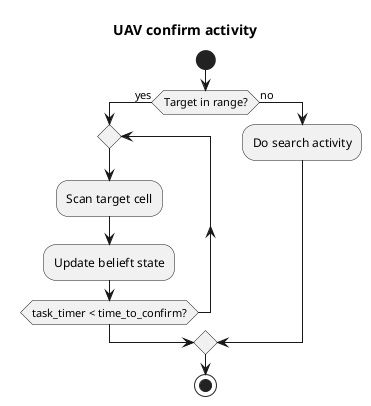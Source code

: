 @startuml

title UAV confirm activity

start

if (Target in range?) then (yes)
  repeat
    :Scan target cell;
    :Update belieft state;
  repeat while (task_timer < time_to_confirm?)
else (no)
  :Do search activity;
endif

stop

@enduml
